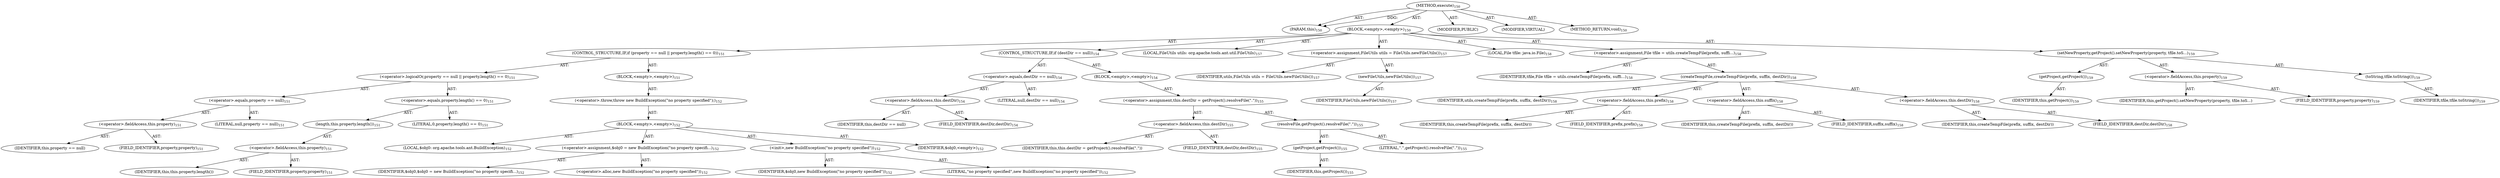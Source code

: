 digraph "execute" {  
"111669149700" [label = <(METHOD,execute)<SUB>150</SUB>> ]
"115964116996" [label = <(PARAM,this)<SUB>150</SUB>> ]
"25769803780" [label = <(BLOCK,&lt;empty&gt;,&lt;empty&gt;)<SUB>150</SUB>> ]
"47244640256" [label = <(CONTROL_STRUCTURE,IF,if (property == null || property.length() == 0))<SUB>151</SUB>> ]
"30064771080" [label = <(&lt;operator&gt;.logicalOr,property == null || property.length() == 0)<SUB>151</SUB>> ]
"30064771081" [label = <(&lt;operator&gt;.equals,property == null)<SUB>151</SUB>> ]
"30064771082" [label = <(&lt;operator&gt;.fieldAccess,this.property)<SUB>151</SUB>> ]
"68719476746" [label = <(IDENTIFIER,this,property == null)> ]
"55834574852" [label = <(FIELD_IDENTIFIER,property,property)<SUB>151</SUB>> ]
"90194313216" [label = <(LITERAL,null,property == null)<SUB>151</SUB>> ]
"30064771083" [label = <(&lt;operator&gt;.equals,property.length() == 0)<SUB>151</SUB>> ]
"30064771084" [label = <(length,this.property.length())<SUB>151</SUB>> ]
"30064771085" [label = <(&lt;operator&gt;.fieldAccess,this.property)<SUB>151</SUB>> ]
"68719476747" [label = <(IDENTIFIER,this,this.property.length())> ]
"55834574853" [label = <(FIELD_IDENTIFIER,property,property)<SUB>151</SUB>> ]
"90194313217" [label = <(LITERAL,0,property.length() == 0)<SUB>151</SUB>> ]
"25769803781" [label = <(BLOCK,&lt;empty&gt;,&lt;empty&gt;)<SUB>151</SUB>> ]
"30064771086" [label = <(&lt;operator&gt;.throw,throw new BuildException(&quot;no property specified&quot;);)<SUB>152</SUB>> ]
"25769803782" [label = <(BLOCK,&lt;empty&gt;,&lt;empty&gt;)<SUB>152</SUB>> ]
"94489280512" [label = <(LOCAL,$obj0: org.apache.tools.ant.BuildException)<SUB>152</SUB>> ]
"30064771087" [label = <(&lt;operator&gt;.assignment,$obj0 = new BuildException(&quot;no property specifi...)<SUB>152</SUB>> ]
"68719476748" [label = <(IDENTIFIER,$obj0,$obj0 = new BuildException(&quot;no property specifi...)<SUB>152</SUB>> ]
"30064771088" [label = <(&lt;operator&gt;.alloc,new BuildException(&quot;no property specified&quot;))<SUB>152</SUB>> ]
"30064771089" [label = <(&lt;init&gt;,new BuildException(&quot;no property specified&quot;))<SUB>152</SUB>> ]
"68719476749" [label = <(IDENTIFIER,$obj0,new BuildException(&quot;no property specified&quot;))<SUB>152</SUB>> ]
"90194313218" [label = <(LITERAL,&quot;no property specified&quot;,new BuildException(&quot;no property specified&quot;))<SUB>152</SUB>> ]
"68719476750" [label = <(IDENTIFIER,$obj0,&lt;empty&gt;)<SUB>152</SUB>> ]
"47244640257" [label = <(CONTROL_STRUCTURE,IF,if (destDir == null))<SUB>154</SUB>> ]
"30064771090" [label = <(&lt;operator&gt;.equals,destDir == null)<SUB>154</SUB>> ]
"30064771091" [label = <(&lt;operator&gt;.fieldAccess,this.destDir)<SUB>154</SUB>> ]
"68719476751" [label = <(IDENTIFIER,this,destDir == null)> ]
"55834574854" [label = <(FIELD_IDENTIFIER,destDir,destDir)<SUB>154</SUB>> ]
"90194313219" [label = <(LITERAL,null,destDir == null)<SUB>154</SUB>> ]
"25769803783" [label = <(BLOCK,&lt;empty&gt;,&lt;empty&gt;)<SUB>154</SUB>> ]
"30064771092" [label = <(&lt;operator&gt;.assignment,this.destDir = getProject().resolveFile(&quot;.&quot;))<SUB>155</SUB>> ]
"30064771093" [label = <(&lt;operator&gt;.fieldAccess,this.destDir)<SUB>155</SUB>> ]
"68719476752" [label = <(IDENTIFIER,this,this.destDir = getProject().resolveFile(&quot;.&quot;))> ]
"55834574855" [label = <(FIELD_IDENTIFIER,destDir,destDir)<SUB>155</SUB>> ]
"30064771094" [label = <(resolveFile,getProject().resolveFile(&quot;.&quot;))<SUB>155</SUB>> ]
"30064771095" [label = <(getProject,getProject())<SUB>155</SUB>> ]
"68719476740" [label = <(IDENTIFIER,this,getProject())<SUB>155</SUB>> ]
"90194313220" [label = <(LITERAL,&quot;.&quot;,getProject().resolveFile(&quot;.&quot;))<SUB>155</SUB>> ]
"94489280513" [label = <(LOCAL,FileUtils utils: org.apache.tools.ant.util.FileUtils)<SUB>157</SUB>> ]
"30064771096" [label = <(&lt;operator&gt;.assignment,FileUtils utils = FileUtils.newFileUtils())<SUB>157</SUB>> ]
"68719476753" [label = <(IDENTIFIER,utils,FileUtils utils = FileUtils.newFileUtils())<SUB>157</SUB>> ]
"30064771097" [label = <(newFileUtils,newFileUtils())<SUB>157</SUB>> ]
"68719476754" [label = <(IDENTIFIER,FileUtils,newFileUtils())<SUB>157</SUB>> ]
"94489280514" [label = <(LOCAL,File tfile: java.io.File)<SUB>158</SUB>> ]
"30064771098" [label = <(&lt;operator&gt;.assignment,File tfile = utils.createTempFile(prefix, suffi...)<SUB>158</SUB>> ]
"68719476755" [label = <(IDENTIFIER,tfile,File tfile = utils.createTempFile(prefix, suffi...)<SUB>158</SUB>> ]
"30064771099" [label = <(createTempFile,createTempFile(prefix, suffix, destDir))<SUB>158</SUB>> ]
"68719476756" [label = <(IDENTIFIER,utils,createTempFile(prefix, suffix, destDir))<SUB>158</SUB>> ]
"30064771100" [label = <(&lt;operator&gt;.fieldAccess,this.prefix)<SUB>158</SUB>> ]
"68719476757" [label = <(IDENTIFIER,this,createTempFile(prefix, suffix, destDir))> ]
"55834574856" [label = <(FIELD_IDENTIFIER,prefix,prefix)<SUB>158</SUB>> ]
"30064771101" [label = <(&lt;operator&gt;.fieldAccess,this.suffix)<SUB>158</SUB>> ]
"68719476758" [label = <(IDENTIFIER,this,createTempFile(prefix, suffix, destDir))> ]
"55834574857" [label = <(FIELD_IDENTIFIER,suffix,suffix)<SUB>158</SUB>> ]
"30064771102" [label = <(&lt;operator&gt;.fieldAccess,this.destDir)<SUB>158</SUB>> ]
"68719476759" [label = <(IDENTIFIER,this,createTempFile(prefix, suffix, destDir))> ]
"55834574858" [label = <(FIELD_IDENTIFIER,destDir,destDir)<SUB>158</SUB>> ]
"30064771103" [label = <(setNewProperty,getProject().setNewProperty(property, tfile.toS...)<SUB>159</SUB>> ]
"30064771104" [label = <(getProject,getProject())<SUB>159</SUB>> ]
"68719476741" [label = <(IDENTIFIER,this,getProject())<SUB>159</SUB>> ]
"30064771105" [label = <(&lt;operator&gt;.fieldAccess,this.property)<SUB>159</SUB>> ]
"68719476760" [label = <(IDENTIFIER,this,getProject().setNewProperty(property, tfile.toS...)> ]
"55834574859" [label = <(FIELD_IDENTIFIER,property,property)<SUB>159</SUB>> ]
"30064771106" [label = <(toString,tfile.toString())<SUB>159</SUB>> ]
"68719476761" [label = <(IDENTIFIER,tfile,tfile.toString())<SUB>159</SUB>> ]
"133143986188" [label = <(MODIFIER,PUBLIC)> ]
"133143986189" [label = <(MODIFIER,VIRTUAL)> ]
"128849018884" [label = <(METHOD_RETURN,void)<SUB>150</SUB>> ]
  "111669149700" -> "115964116996"  [ label = "AST: "] 
  "111669149700" -> "25769803780"  [ label = "AST: "] 
  "111669149700" -> "133143986188"  [ label = "AST: "] 
  "111669149700" -> "133143986189"  [ label = "AST: "] 
  "111669149700" -> "128849018884"  [ label = "AST: "] 
  "25769803780" -> "47244640256"  [ label = "AST: "] 
  "25769803780" -> "47244640257"  [ label = "AST: "] 
  "25769803780" -> "94489280513"  [ label = "AST: "] 
  "25769803780" -> "30064771096"  [ label = "AST: "] 
  "25769803780" -> "94489280514"  [ label = "AST: "] 
  "25769803780" -> "30064771098"  [ label = "AST: "] 
  "25769803780" -> "30064771103"  [ label = "AST: "] 
  "47244640256" -> "30064771080"  [ label = "AST: "] 
  "47244640256" -> "25769803781"  [ label = "AST: "] 
  "30064771080" -> "30064771081"  [ label = "AST: "] 
  "30064771080" -> "30064771083"  [ label = "AST: "] 
  "30064771081" -> "30064771082"  [ label = "AST: "] 
  "30064771081" -> "90194313216"  [ label = "AST: "] 
  "30064771082" -> "68719476746"  [ label = "AST: "] 
  "30064771082" -> "55834574852"  [ label = "AST: "] 
  "30064771083" -> "30064771084"  [ label = "AST: "] 
  "30064771083" -> "90194313217"  [ label = "AST: "] 
  "30064771084" -> "30064771085"  [ label = "AST: "] 
  "30064771085" -> "68719476747"  [ label = "AST: "] 
  "30064771085" -> "55834574853"  [ label = "AST: "] 
  "25769803781" -> "30064771086"  [ label = "AST: "] 
  "30064771086" -> "25769803782"  [ label = "AST: "] 
  "25769803782" -> "94489280512"  [ label = "AST: "] 
  "25769803782" -> "30064771087"  [ label = "AST: "] 
  "25769803782" -> "30064771089"  [ label = "AST: "] 
  "25769803782" -> "68719476750"  [ label = "AST: "] 
  "30064771087" -> "68719476748"  [ label = "AST: "] 
  "30064771087" -> "30064771088"  [ label = "AST: "] 
  "30064771089" -> "68719476749"  [ label = "AST: "] 
  "30064771089" -> "90194313218"  [ label = "AST: "] 
  "47244640257" -> "30064771090"  [ label = "AST: "] 
  "47244640257" -> "25769803783"  [ label = "AST: "] 
  "30064771090" -> "30064771091"  [ label = "AST: "] 
  "30064771090" -> "90194313219"  [ label = "AST: "] 
  "30064771091" -> "68719476751"  [ label = "AST: "] 
  "30064771091" -> "55834574854"  [ label = "AST: "] 
  "25769803783" -> "30064771092"  [ label = "AST: "] 
  "30064771092" -> "30064771093"  [ label = "AST: "] 
  "30064771092" -> "30064771094"  [ label = "AST: "] 
  "30064771093" -> "68719476752"  [ label = "AST: "] 
  "30064771093" -> "55834574855"  [ label = "AST: "] 
  "30064771094" -> "30064771095"  [ label = "AST: "] 
  "30064771094" -> "90194313220"  [ label = "AST: "] 
  "30064771095" -> "68719476740"  [ label = "AST: "] 
  "30064771096" -> "68719476753"  [ label = "AST: "] 
  "30064771096" -> "30064771097"  [ label = "AST: "] 
  "30064771097" -> "68719476754"  [ label = "AST: "] 
  "30064771098" -> "68719476755"  [ label = "AST: "] 
  "30064771098" -> "30064771099"  [ label = "AST: "] 
  "30064771099" -> "68719476756"  [ label = "AST: "] 
  "30064771099" -> "30064771100"  [ label = "AST: "] 
  "30064771099" -> "30064771101"  [ label = "AST: "] 
  "30064771099" -> "30064771102"  [ label = "AST: "] 
  "30064771100" -> "68719476757"  [ label = "AST: "] 
  "30064771100" -> "55834574856"  [ label = "AST: "] 
  "30064771101" -> "68719476758"  [ label = "AST: "] 
  "30064771101" -> "55834574857"  [ label = "AST: "] 
  "30064771102" -> "68719476759"  [ label = "AST: "] 
  "30064771102" -> "55834574858"  [ label = "AST: "] 
  "30064771103" -> "30064771104"  [ label = "AST: "] 
  "30064771103" -> "30064771105"  [ label = "AST: "] 
  "30064771103" -> "30064771106"  [ label = "AST: "] 
  "30064771104" -> "68719476741"  [ label = "AST: "] 
  "30064771105" -> "68719476760"  [ label = "AST: "] 
  "30064771105" -> "55834574859"  [ label = "AST: "] 
  "30064771106" -> "68719476761"  [ label = "AST: "] 
  "111669149700" -> "115964116996"  [ label = "DDG: "] 
}
